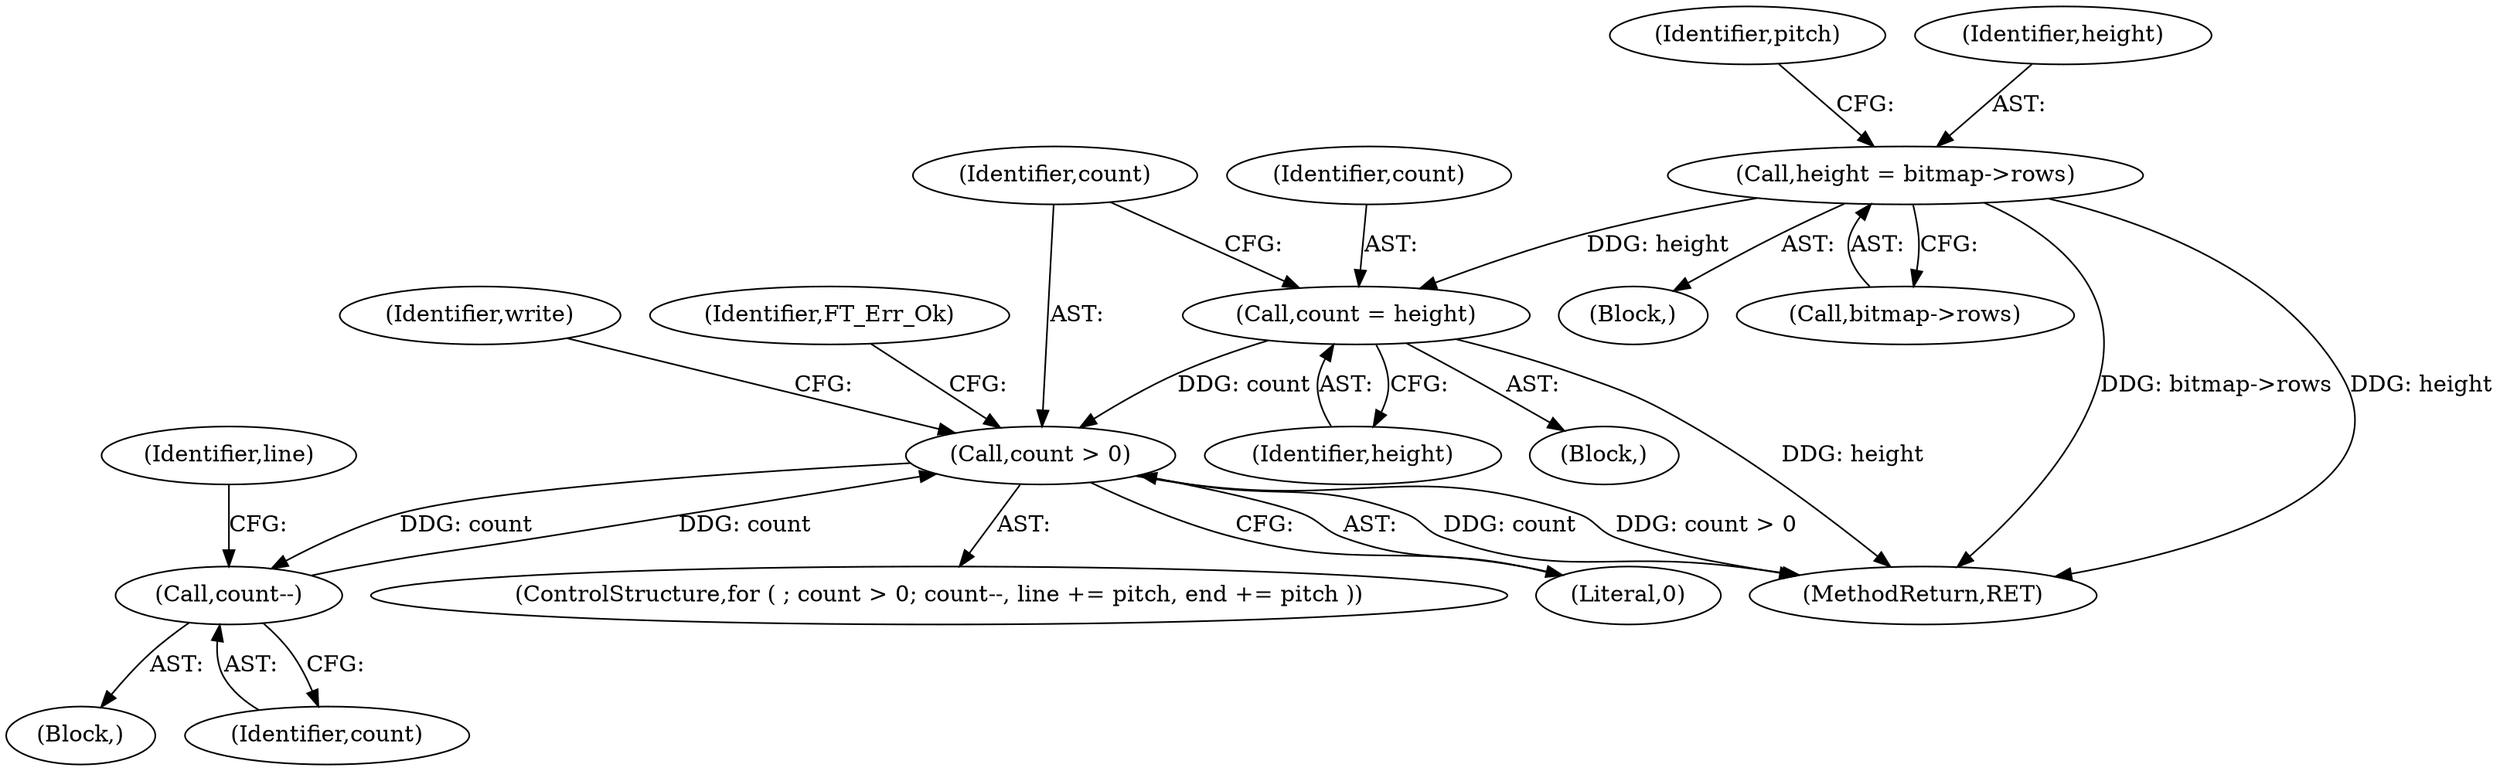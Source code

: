 digraph "0_savannah_b3500af717010137046ec4076d1e1c0641e33727_2@pointer" {
"1000128" [label="(Call,height = bitmap->rows)"];
"1000268" [label="(Call,count = height)"];
"1000272" [label="(Call,count > 0)"];
"1000276" [label="(Call,count--)"];
"1000437" [label="(MethodReturn,RET)"];
"1000271" [label="(ControlStructure,for ( ; count > 0; count--, line += pitch, end += pitch ))"];
"1000111" [label="(Block,)"];
"1000270" [label="(Identifier,height)"];
"1000130" [label="(Call,bitmap->rows)"];
"1000273" [label="(Identifier,count)"];
"1000134" [label="(Identifier,pitch)"];
"1000288" [label="(Identifier,write)"];
"1000276" [label="(Call,count--)"];
"1000275" [label="(Block,)"];
"1000128" [label="(Call,height = bitmap->rows)"];
"1000236" [label="(Block,)"];
"1000269" [label="(Identifier,count)"];
"1000318" [label="(Identifier,FT_Err_Ok)"];
"1000280" [label="(Identifier,line)"];
"1000277" [label="(Identifier,count)"];
"1000129" [label="(Identifier,height)"];
"1000272" [label="(Call,count > 0)"];
"1000268" [label="(Call,count = height)"];
"1000274" [label="(Literal,0)"];
"1000128" -> "1000111"  [label="AST: "];
"1000128" -> "1000130"  [label="CFG: "];
"1000129" -> "1000128"  [label="AST: "];
"1000130" -> "1000128"  [label="AST: "];
"1000134" -> "1000128"  [label="CFG: "];
"1000128" -> "1000437"  [label="DDG: bitmap->rows"];
"1000128" -> "1000437"  [label="DDG: height"];
"1000128" -> "1000268"  [label="DDG: height"];
"1000268" -> "1000236"  [label="AST: "];
"1000268" -> "1000270"  [label="CFG: "];
"1000269" -> "1000268"  [label="AST: "];
"1000270" -> "1000268"  [label="AST: "];
"1000273" -> "1000268"  [label="CFG: "];
"1000268" -> "1000437"  [label="DDG: height"];
"1000268" -> "1000272"  [label="DDG: count"];
"1000272" -> "1000271"  [label="AST: "];
"1000272" -> "1000274"  [label="CFG: "];
"1000273" -> "1000272"  [label="AST: "];
"1000274" -> "1000272"  [label="AST: "];
"1000288" -> "1000272"  [label="CFG: "];
"1000318" -> "1000272"  [label="CFG: "];
"1000272" -> "1000437"  [label="DDG: count"];
"1000272" -> "1000437"  [label="DDG: count > 0"];
"1000276" -> "1000272"  [label="DDG: count"];
"1000272" -> "1000276"  [label="DDG: count"];
"1000276" -> "1000275"  [label="AST: "];
"1000276" -> "1000277"  [label="CFG: "];
"1000277" -> "1000276"  [label="AST: "];
"1000280" -> "1000276"  [label="CFG: "];
}
